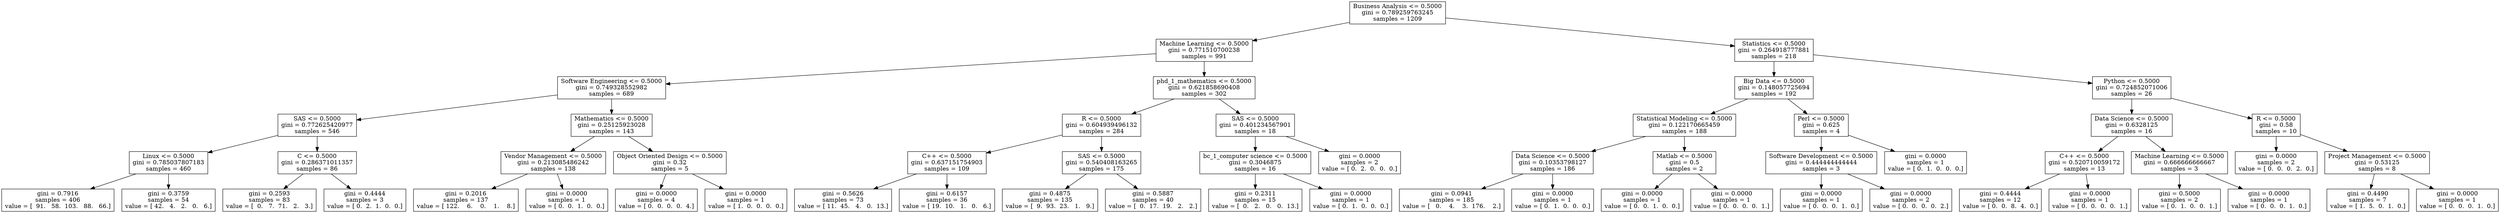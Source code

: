 digraph Tree {
0 [label="Business Analysis <= 0.5000\ngini = 0.789259763245\nsamples = 1209", shape="box"] ;
1 [label="Machine Learning <= 0.5000\ngini = 0.771510700238\nsamples = 991", shape="box"] ;
0 -> 1 ;
2 [label="Software Engineering <= 0.5000\ngini = 0.749328552982\nsamples = 689", shape="box"] ;
1 -> 2 ;
3 [label="SAS <= 0.5000\ngini = 0.772625420977\nsamples = 546", shape="box"] ;
2 -> 3 ;
4 [label="Linux <= 0.5000\ngini = 0.785037807183\nsamples = 460", shape="box"] ;
3 -> 4 ;
5 [label="gini = 0.7916\nsamples = 406\nvalue = [  91.   58.  103.   88.   66.]", shape="box"] ;
4 -> 5 ;
6 [label="gini = 0.3759\nsamples = 54\nvalue = [ 42.   4.   2.   0.   6.]", shape="box"] ;
4 -> 6 ;
7 [label="C <= 0.5000\ngini = 0.286371011357\nsamples = 86", shape="box"] ;
3 -> 7 ;
8 [label="gini = 0.2593\nsamples = 83\nvalue = [  0.   7.  71.   2.   3.]", shape="box"] ;
7 -> 8 ;
9 [label="gini = 0.4444\nsamples = 3\nvalue = [ 0.  2.  1.  0.  0.]", shape="box"] ;
7 -> 9 ;
10 [label="Mathematics <= 0.5000\ngini = 0.25125923028\nsamples = 143", shape="box"] ;
2 -> 10 ;
11 [label="Vendor Management <= 0.5000\ngini = 0.213085486242\nsamples = 138", shape="box"] ;
10 -> 11 ;
12 [label="gini = 0.2016\nsamples = 137\nvalue = [ 122.    6.    0.    1.    8.]", shape="box"] ;
11 -> 12 ;
13 [label="gini = 0.0000\nsamples = 1\nvalue = [ 0.  0.  1.  0.  0.]", shape="box"] ;
11 -> 13 ;
14 [label="Object Oriented Design <= 0.5000\ngini = 0.32\nsamples = 5", shape="box"] ;
10 -> 14 ;
15 [label="gini = 0.0000\nsamples = 4\nvalue = [ 0.  0.  0.  0.  4.]", shape="box"] ;
14 -> 15 ;
16 [label="gini = 0.0000\nsamples = 1\nvalue = [ 1.  0.  0.  0.  0.]", shape="box"] ;
14 -> 16 ;
17 [label="phd_1_mathematics <= 0.5000\ngini = 0.621858690408\nsamples = 302", shape="box"] ;
1 -> 17 ;
18 [label="R <= 0.5000\ngini = 0.604939496132\nsamples = 284", shape="box"] ;
17 -> 18 ;
19 [label="C++ <= 0.5000\ngini = 0.637151754903\nsamples = 109", shape="box"] ;
18 -> 19 ;
20 [label="gini = 0.5626\nsamples = 73\nvalue = [ 11.  45.   4.   0.  13.]", shape="box"] ;
19 -> 20 ;
21 [label="gini = 0.6157\nsamples = 36\nvalue = [ 19.  10.   1.   0.   6.]", shape="box"] ;
19 -> 21 ;
22 [label="SAS <= 0.5000\ngini = 0.540408163265\nsamples = 175", shape="box"] ;
18 -> 22 ;
23 [label="gini = 0.4875\nsamples = 135\nvalue = [  9.  93.  23.   1.   9.]", shape="box"] ;
22 -> 23 ;
24 [label="gini = 0.5887\nsamples = 40\nvalue = [  0.  17.  19.   2.   2.]", shape="box"] ;
22 -> 24 ;
25 [label="SAS <= 0.5000\ngini = 0.401234567901\nsamples = 18", shape="box"] ;
17 -> 25 ;
26 [label="bc_1_computer science <= 0.5000\ngini = 0.3046875\nsamples = 16", shape="box"] ;
25 -> 26 ;
27 [label="gini = 0.2311\nsamples = 15\nvalue = [  0.   2.   0.   0.  13.]", shape="box"] ;
26 -> 27 ;
28 [label="gini = 0.0000\nsamples = 1\nvalue = [ 0.  1.  0.  0.  0.]", shape="box"] ;
26 -> 28 ;
29 [label="gini = 0.0000\nsamples = 2\nvalue = [ 0.  2.  0.  0.  0.]", shape="box"] ;
25 -> 29 ;
30 [label="Statistics <= 0.5000\ngini = 0.264918777881\nsamples = 218", shape="box"] ;
0 -> 30 ;
31 [label="Big Data <= 0.5000\ngini = 0.148057725694\nsamples = 192", shape="box"] ;
30 -> 31 ;
32 [label="Statistical Modeling <= 0.5000\ngini = 0.122170665459\nsamples = 188", shape="box"] ;
31 -> 32 ;
33 [label="Data Science <= 0.5000\ngini = 0.10353798127\nsamples = 186", shape="box"] ;
32 -> 33 ;
34 [label="gini = 0.0941\nsamples = 185\nvalue = [   0.    4.    3.  176.    2.]", shape="box"] ;
33 -> 34 ;
35 [label="gini = 0.0000\nsamples = 1\nvalue = [ 0.  1.  0.  0.  0.]", shape="box"] ;
33 -> 35 ;
36 [label="Matlab <= 0.5000\ngini = 0.5\nsamples = 2", shape="box"] ;
32 -> 36 ;
37 [label="gini = 0.0000\nsamples = 1\nvalue = [ 0.  0.  1.  0.  0.]", shape="box"] ;
36 -> 37 ;
38 [label="gini = 0.0000\nsamples = 1\nvalue = [ 0.  0.  0.  0.  1.]", shape="box"] ;
36 -> 38 ;
39 [label="Perl <= 0.5000\ngini = 0.625\nsamples = 4", shape="box"] ;
31 -> 39 ;
40 [label="Software Development <= 0.5000\ngini = 0.444444444444\nsamples = 3", shape="box"] ;
39 -> 40 ;
41 [label="gini = 0.0000\nsamples = 1\nvalue = [ 0.  0.  0.  1.  0.]", shape="box"] ;
40 -> 41 ;
42 [label="gini = 0.0000\nsamples = 2\nvalue = [ 0.  0.  0.  0.  2.]", shape="box"] ;
40 -> 42 ;
43 [label="gini = 0.0000\nsamples = 1\nvalue = [ 0.  1.  0.  0.  0.]", shape="box"] ;
39 -> 43 ;
44 [label="Python <= 0.5000\ngini = 0.724852071006\nsamples = 26", shape="box"] ;
30 -> 44 ;
45 [label="Data Science <= 0.5000\ngini = 0.6328125\nsamples = 16", shape="box"] ;
44 -> 45 ;
46 [label="C++ <= 0.5000\ngini = 0.520710059172\nsamples = 13", shape="box"] ;
45 -> 46 ;
47 [label="gini = 0.4444\nsamples = 12\nvalue = [ 0.  0.  8.  4.  0.]", shape="box"] ;
46 -> 47 ;
48 [label="gini = 0.0000\nsamples = 1\nvalue = [ 0.  0.  0.  0.  1.]", shape="box"] ;
46 -> 48 ;
49 [label="Machine Learning <= 0.5000\ngini = 0.666666666667\nsamples = 3", shape="box"] ;
45 -> 49 ;
50 [label="gini = 0.5000\nsamples = 2\nvalue = [ 0.  1.  0.  0.  1.]", shape="box"] ;
49 -> 50 ;
51 [label="gini = 0.0000\nsamples = 1\nvalue = [ 0.  0.  0.  1.  0.]", shape="box"] ;
49 -> 51 ;
52 [label="R <= 0.5000\ngini = 0.58\nsamples = 10", shape="box"] ;
44 -> 52 ;
53 [label="gini = 0.0000\nsamples = 2\nvalue = [ 0.  0.  0.  2.  0.]", shape="box"] ;
52 -> 53 ;
54 [label="Project Management <= 0.5000\ngini = 0.53125\nsamples = 8", shape="box"] ;
52 -> 54 ;
55 [label="gini = 0.4490\nsamples = 7\nvalue = [ 1.  5.  0.  1.  0.]", shape="box"] ;
54 -> 55 ;
56 [label="gini = 0.0000\nsamples = 1\nvalue = [ 0.  0.  0.  1.  0.]", shape="box"] ;
54 -> 56 ;
}